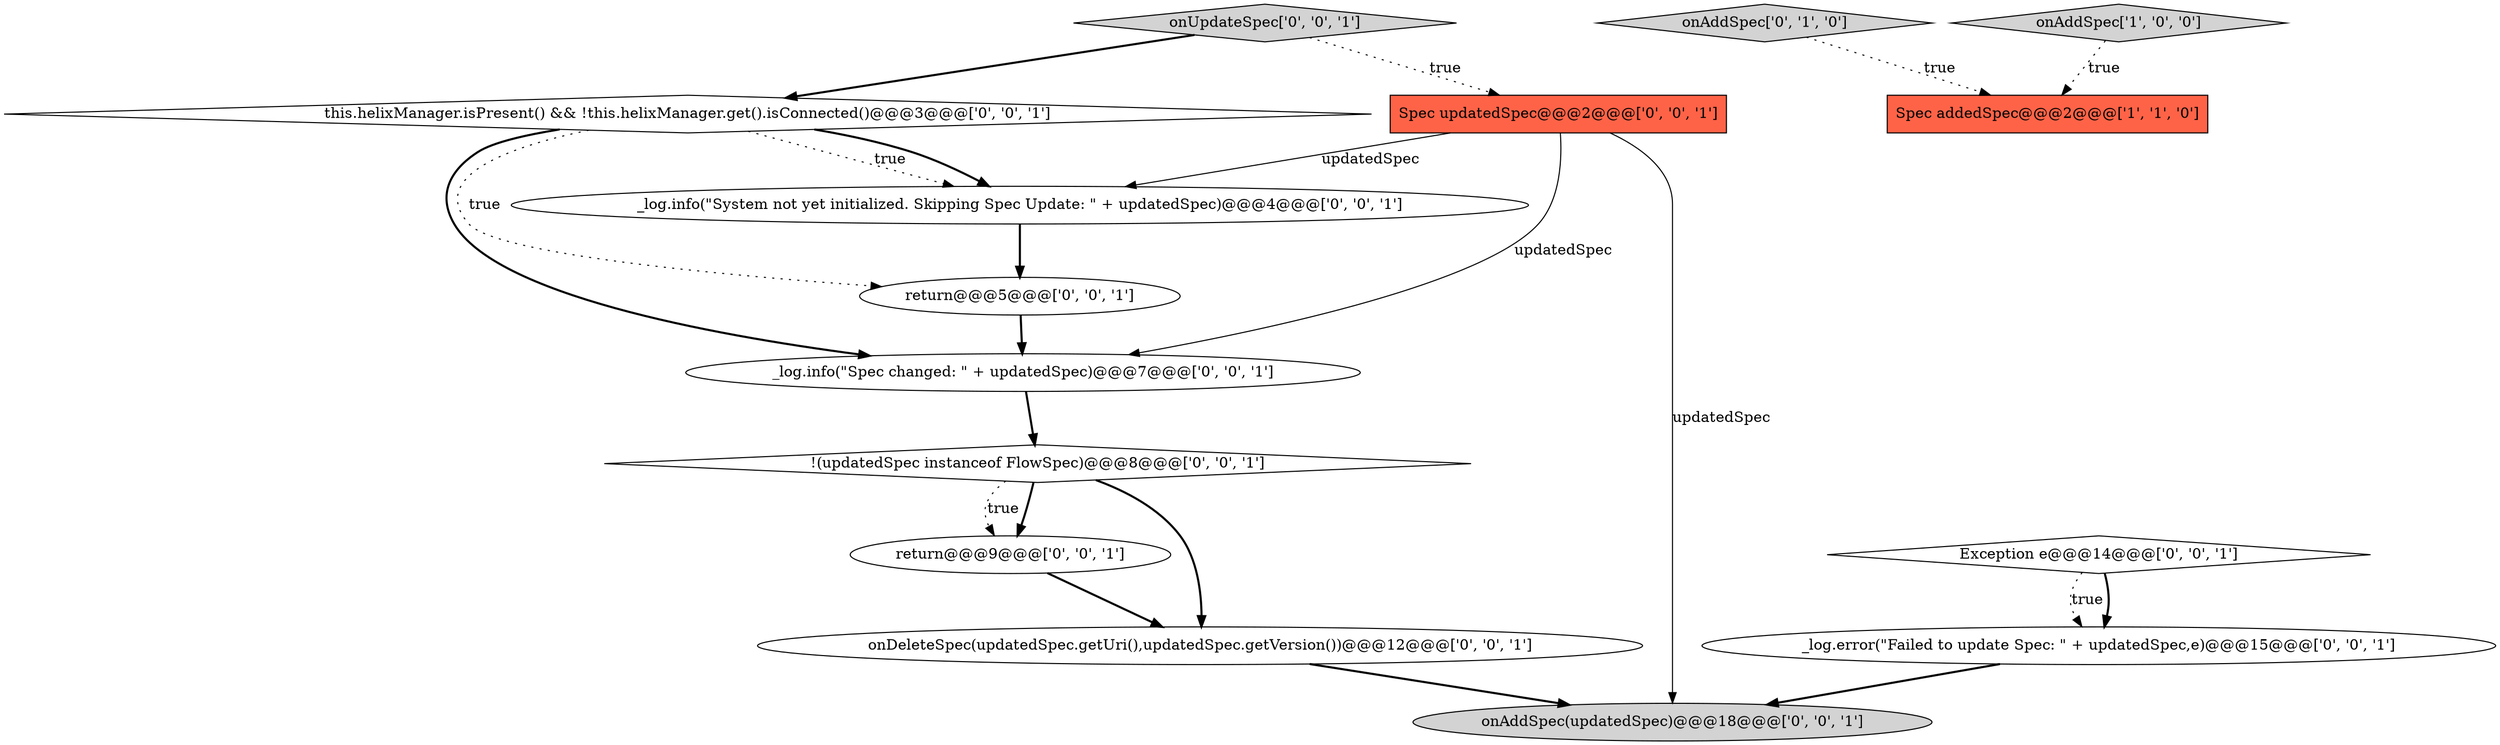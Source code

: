 digraph {
12 [style = filled, label = "return@@@9@@@['0', '0', '1']", fillcolor = white, shape = ellipse image = "AAA0AAABBB3BBB"];
3 [style = filled, label = "_log.info(\"System not yet initialized. Skipping Spec Update: \" + updatedSpec)@@@4@@@['0', '0', '1']", fillcolor = white, shape = ellipse image = "AAA0AAABBB3BBB"];
10 [style = filled, label = "onDeleteSpec(updatedSpec.getUri(),updatedSpec.getVersion())@@@12@@@['0', '0', '1']", fillcolor = white, shape = ellipse image = "AAA0AAABBB3BBB"];
13 [style = filled, label = "this.helixManager.isPresent() && !this.helixManager.get().isConnected()@@@3@@@['0', '0', '1']", fillcolor = white, shape = diamond image = "AAA0AAABBB3BBB"];
5 [style = filled, label = "onAddSpec(updatedSpec)@@@18@@@['0', '0', '1']", fillcolor = lightgray, shape = ellipse image = "AAA0AAABBB3BBB"];
6 [style = filled, label = "return@@@5@@@['0', '0', '1']", fillcolor = white, shape = ellipse image = "AAA0AAABBB3BBB"];
7 [style = filled, label = "Spec updatedSpec@@@2@@@['0', '0', '1']", fillcolor = tomato, shape = box image = "AAA0AAABBB3BBB"];
2 [style = filled, label = "onAddSpec['0', '1', '0']", fillcolor = lightgray, shape = diamond image = "AAA0AAABBB2BBB"];
8 [style = filled, label = "_log.error(\"Failed to update Spec: \" + updatedSpec,e)@@@15@@@['0', '0', '1']", fillcolor = white, shape = ellipse image = "AAA0AAABBB3BBB"];
11 [style = filled, label = "onUpdateSpec['0', '0', '1']", fillcolor = lightgray, shape = diamond image = "AAA0AAABBB3BBB"];
14 [style = filled, label = "!(updatedSpec instanceof FlowSpec)@@@8@@@['0', '0', '1']", fillcolor = white, shape = diamond image = "AAA0AAABBB3BBB"];
1 [style = filled, label = "onAddSpec['1', '0', '0']", fillcolor = lightgray, shape = diamond image = "AAA0AAABBB1BBB"];
9 [style = filled, label = "_log.info(\"Spec changed: \" + updatedSpec)@@@7@@@['0', '0', '1']", fillcolor = white, shape = ellipse image = "AAA0AAABBB3BBB"];
0 [style = filled, label = "Spec addedSpec@@@2@@@['1', '1', '0']", fillcolor = tomato, shape = box image = "AAA0AAABBB1BBB"];
4 [style = filled, label = "Exception e@@@14@@@['0', '0', '1']", fillcolor = white, shape = diamond image = "AAA0AAABBB3BBB"];
13->6 [style = dotted, label="true"];
8->5 [style = bold, label=""];
1->0 [style = dotted, label="true"];
14->12 [style = bold, label=""];
11->7 [style = dotted, label="true"];
4->8 [style = bold, label=""];
14->12 [style = dotted, label="true"];
4->8 [style = dotted, label="true"];
3->6 [style = bold, label=""];
6->9 [style = bold, label=""];
12->10 [style = bold, label=""];
7->5 [style = solid, label="updatedSpec"];
7->9 [style = solid, label="updatedSpec"];
11->13 [style = bold, label=""];
13->3 [style = dotted, label="true"];
9->14 [style = bold, label=""];
13->3 [style = bold, label=""];
13->9 [style = bold, label=""];
2->0 [style = dotted, label="true"];
14->10 [style = bold, label=""];
7->3 [style = solid, label="updatedSpec"];
10->5 [style = bold, label=""];
}
